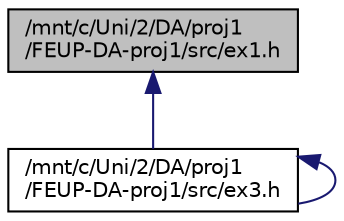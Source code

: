 digraph "/mnt/c/Uni/2/DA/proj1/FEUP-DA-proj1/src/ex1.h"
{
 // LATEX_PDF_SIZE
  edge [fontname="Helvetica",fontsize="10",labelfontname="Helvetica",labelfontsize="10"];
  node [fontname="Helvetica",fontsize="10",shape=record];
  Node1 [label="/mnt/c/Uni/2/DA/proj1\l/FEUP-DA-proj1/src/ex1.h",height=0.2,width=0.4,color="black", fillcolor="grey75", style="filled", fontcolor="black",tooltip="Functions regarding exercises 2.X."];
  Node1 -> Node2 [dir="back",color="midnightblue",fontsize="10",style="solid",fontname="Helvetica"];
  Node2 [label="/mnt/c/Uni/2/DA/proj1\l/FEUP-DA-proj1/src/ex3.h",height=0.2,width=0.4,color="black", fillcolor="white", style="filled",URL="$ex3_8h.html",tooltip="Functions regarding the exercises 3.X."];
  Node2 -> Node2 [dir="back",color="midnightblue",fontsize="10",style="solid",fontname="Helvetica"];
}
